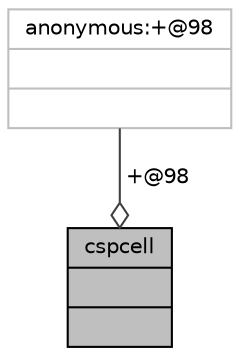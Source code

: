 digraph "cspcell"
{
 // INTERACTIVE_SVG=YES
  bgcolor="transparent";
  edge [fontname="Helvetica",fontsize="10",labelfontname="Helvetica",labelfontsize="10"];
  node [fontname="Helvetica",fontsize="10",shape=record];
  Node86 [label="{cspcell\n||}",height=0.2,width=0.4,color="black", fillcolor="grey75", style="filled", fontcolor="black"];
  Node87 -> Node86 [color="grey25",fontsize="10",style="solid",label=" +@98" ,arrowhead="odiamond",fontname="Helvetica"];
  Node87 [label="{anonymous:+@98\n||}",height=0.2,width=0.4,color="grey75"];
}
